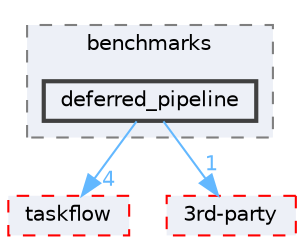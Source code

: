 digraph "external/taskflow/benchmarks/deferred_pipeline"
{
 // LATEX_PDF_SIZE
  bgcolor="transparent";
  edge [fontname=Helvetica,fontsize=10,labelfontname=Helvetica,labelfontsize=10];
  node [fontname=Helvetica,fontsize=10,shape=box,height=0.2,width=0.4];
  compound=true
  subgraph clusterdir_4bffbfcfd2f11ad91688b45922c5a4ae {
    graph [ bgcolor="#edf0f7", pencolor="grey50", label="benchmarks", fontname=Helvetica,fontsize=10 style="filled,dashed", URL="dir_4bffbfcfd2f11ad91688b45922c5a4ae.html",tooltip=""]
  dir_460f896bd5c7b9c7c13bd3496ead3362 [label="deferred_pipeline", fillcolor="#edf0f7", color="grey25", style="filled,bold", URL="dir_460f896bd5c7b9c7c13bd3496ead3362.html",tooltip=""];
  }
  dir_335c31d98076110d53a13c1a0e3daa75 [label="taskflow", fillcolor="#edf0f7", color="red", style="filled,dashed", URL="dir_335c31d98076110d53a13c1a0e3daa75.html",tooltip=""];
  dir_8a551ad5ddcada96b3faa8407baf5b5b [label="3rd-party", fillcolor="#edf0f7", color="red", style="filled,dashed", URL="dir_8a551ad5ddcada96b3faa8407baf5b5b.html",tooltip=""];
  dir_460f896bd5c7b9c7c13bd3496ead3362->dir_335c31d98076110d53a13c1a0e3daa75 [headlabel="4", labeldistance=1.5 headhref="dir_000186_000820.html" href="dir_000186_000820.html" color="steelblue1" fontcolor="steelblue1"];
  dir_460f896bd5c7b9c7c13bd3496ead3362->dir_8a551ad5ddcada96b3faa8407baf5b5b [headlabel="1", labeldistance=1.5 headhref="dir_000186_000012.html" href="dir_000186_000012.html" color="steelblue1" fontcolor="steelblue1"];
}
